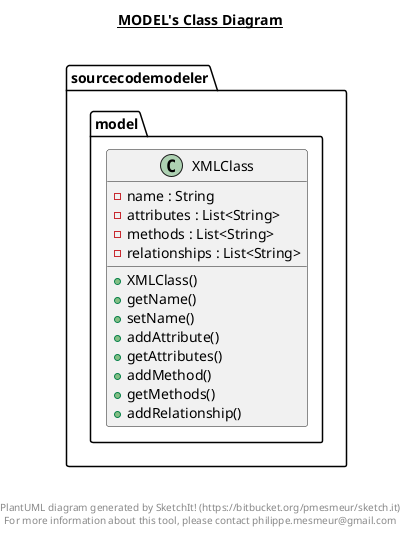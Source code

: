 @startuml

title __MODEL's Class Diagram__\n

  package sourcecodemodeler {
    package sourcecodemodeler.model {
      class XMLClass {
          - name : String
          - attributes : List<String>
          - methods : List<String>
          - relationships : List<String>
          + XMLClass()
          + getName()
          + setName()
          + addAttribute()
          + getAttributes()
          + addMethod()
          + getMethods()
          + addRelationship()
      }
    }
  }
  



right footer


PlantUML diagram generated by SketchIt! (https://bitbucket.org/pmesmeur/sketch.it)
For more information about this tool, please contact philippe.mesmeur@gmail.com
endfooter

@enduml
